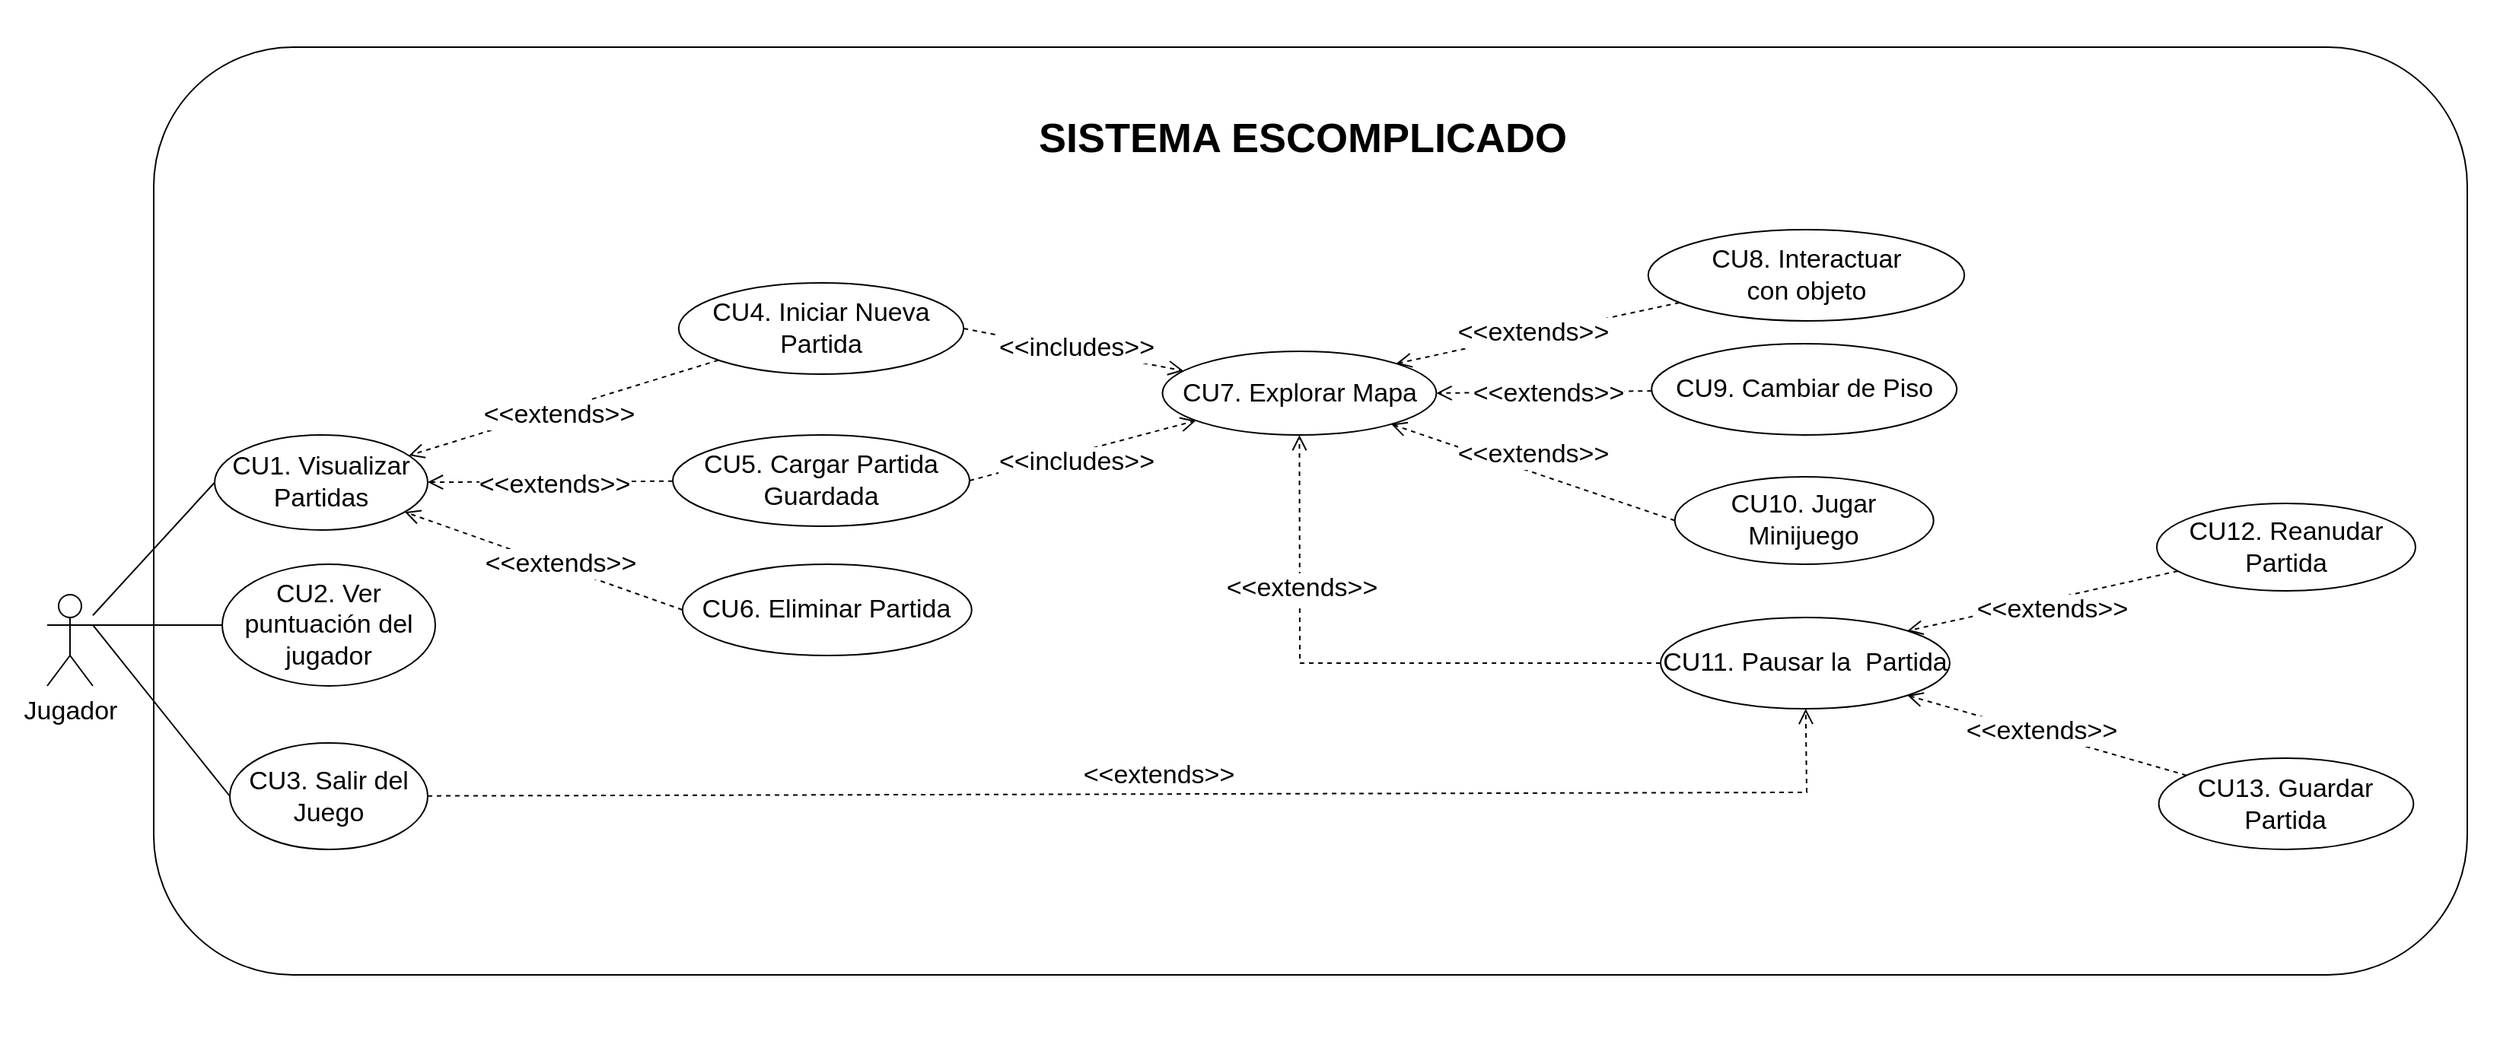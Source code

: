 <mxfile version="20.6.0" type="device"><diagram id="j1JL2_GwRCgbURn_-ryr" name="Page-1"><mxGraphModel dx="969" dy="900" grid="1" gridSize="10" guides="1" tooltips="1" connect="1" arrows="1" fold="1" page="1" pageScale="1" pageWidth="827" pageHeight="1169" math="0" shadow="0"><root><mxCell id="0"/><mxCell id="1" parent="0"/><mxCell id="zd2__93lO0PDFVMj1kql-3" value="" style="rounded=0;whiteSpace=wrap;html=1;fontSize=17;labelBorderColor=#FFFFFF;strokeColor=#FFFFFF;" parent="1" vertex="1"><mxGeometry x="1060" y="120" width="1640" height="680" as="geometry"/></mxCell><mxCell id="zd2__93lO0PDFVMj1kql-4" value="" style="rounded=1;whiteSpace=wrap;html=1;fontSize=17;" parent="1" vertex="1"><mxGeometry x="1160" y="150" width="1520" height="610" as="geometry"/></mxCell><mxCell id="zd2__93lO0PDFVMj1kql-5" value="Jugador" style="shape=umlActor;verticalLabelPosition=bottom;verticalAlign=top;html=1;outlineConnect=0;fontSize=17;" parent="1" vertex="1"><mxGeometry x="1090" y="510" width="30" height="60" as="geometry"/></mxCell><mxCell id="zd2__93lO0PDFVMj1kql-7" value="CU1. Visualizar Partidas" style="ellipse;whiteSpace=wrap;html=1;fontSize=17;" parent="1" vertex="1"><mxGeometry x="1200" y="405" width="140" height="62.5" as="geometry"/></mxCell><mxCell id="zd2__93lO0PDFVMj1kql-9" value="CU3. Salir del Juego" style="ellipse;whiteSpace=wrap;html=1;fontSize=17;fillColor=#FFFFFF;strokeColor=#000000;" parent="1" vertex="1"><mxGeometry x="1210" y="607.5" width="130" height="70" as="geometry"/></mxCell><mxCell id="zd2__93lO0PDFVMj1kql-10" value="CU10. Jugar Minijuego" style="ellipse;whiteSpace=wrap;html=1;fontSize=17;" parent="1" vertex="1"><mxGeometry x="2159.36" y="432.5" width="170" height="57.5" as="geometry"/></mxCell><mxCell id="zd2__93lO0PDFVMj1kql-11" value="CU8. Interactuar &lt;br&gt;con objeto" style="ellipse;whiteSpace=wrap;html=1;fontSize=17;" parent="1" vertex="1"><mxGeometry x="2141.86" y="270" width="207.76" height="60" as="geometry"/></mxCell><mxCell id="zd2__93lO0PDFVMj1kql-12" value="CU5. Cargar Partida Guardada" style="ellipse;whiteSpace=wrap;html=1;fontSize=17;" parent="1" vertex="1"><mxGeometry x="1501" y="405" width="195" height="60" as="geometry"/></mxCell><mxCell id="zd2__93lO0PDFVMj1kql-13" value="CU6. Eliminar Partida" style="ellipse;whiteSpace=wrap;html=1;fontSize=17;" parent="1" vertex="1"><mxGeometry x="1507.39" y="490" width="190" height="60" as="geometry"/></mxCell><mxCell id="zd2__93lO0PDFVMj1kql-14" value="CU9. Cambiar de Piso" style="ellipse;whiteSpace=wrap;html=1;fontSize=17;" parent="1" vertex="1"><mxGeometry x="2144.1" y="345" width="200.52" height="60" as="geometry"/></mxCell><mxCell id="zd2__93lO0PDFVMj1kql-15" value="CU11. Pausar la&amp;nbsp; Partida" style="ellipse;whiteSpace=wrap;html=1;fontSize=17;fillColor=#FFFFFF;strokeColor=#000000;" parent="1" vertex="1"><mxGeometry x="2150" y="525" width="190" height="60" as="geometry"/></mxCell><mxCell id="zd2__93lO0PDFVMj1kql-16" value="CU12. Reanudar Partida" style="ellipse;whiteSpace=wrap;html=1;fontSize=17;fillColor=#FFFFFF;strokeColor=#000000;" parent="1" vertex="1"><mxGeometry x="2476" y="450" width="170" height="57.5" as="geometry"/></mxCell><mxCell id="zd2__93lO0PDFVMj1kql-17" value="CU13. Guardar Partida" style="ellipse;whiteSpace=wrap;html=1;fontSize=17;fillColor=#FFFFFF;strokeColor=#000000;" parent="1" vertex="1"><mxGeometry x="2477.31" y="617.5" width="167.38" height="60" as="geometry"/></mxCell><mxCell id="zd2__93lO0PDFVMj1kql-21" value="" style="endArrow=none;html=1;rounded=0;fontSize=17;entryX=0;entryY=0.5;entryDx=0;entryDy=0;" parent="1" source="zd2__93lO0PDFVMj1kql-5" target="zd2__93lO0PDFVMj1kql-7" edge="1"><mxGeometry width="50" height="50" relative="1" as="geometry"><mxPoint x="1150" y="380.792" as="sourcePoint"/><mxPoint x="1304.179" y="363.235" as="targetPoint"/></mxGeometry></mxCell><mxCell id="zd2__93lO0PDFVMj1kql-22" value="" style="endArrow=none;html=1;rounded=0;fontSize=17;entryX=0;entryY=0.5;entryDx=0;entryDy=0;exitX=1;exitY=0.333;exitDx=0;exitDy=0;exitPerimeter=0;" parent="1" source="zd2__93lO0PDFVMj1kql-5" target="zd2__93lO0PDFVMj1kql-9" edge="1"><mxGeometry width="50" height="50" relative="1" as="geometry"><mxPoint x="1150" y="387.62" as="sourcePoint"/><mxPoint x="1320.497" y="445.819" as="targetPoint"/></mxGeometry></mxCell><mxCell id="zd2__93lO0PDFVMj1kql-23" value="CU7. Explorar Mapa" style="ellipse;whiteSpace=wrap;html=1;fontSize=17;" parent="1" vertex="1"><mxGeometry x="1822.72" y="350" width="180" height="55" as="geometry"/></mxCell><mxCell id="zd2__93lO0PDFVMj1kql-24" value="&amp;lt;&amp;lt;extends&amp;gt;&amp;gt;" style="html=1;verticalAlign=bottom;endArrow=open;dashed=1;endSize=8;rounded=0;fontSize=17;" parent="1" source="zd2__93lO0PDFVMj1kql-37" target="zd2__93lO0PDFVMj1kql-7" edge="1"><mxGeometry x="0.077" y="15" relative="1" as="geometry"><mxPoint x="1595.55" y="340" as="sourcePoint"/><mxPoint x="1540.0" y="359.609" as="targetPoint"/><mxPoint as="offset"/></mxGeometry></mxCell><mxCell id="zd2__93lO0PDFVMj1kql-26" value="&amp;lt;&amp;lt;extends&amp;gt;&amp;gt;" style="html=1;verticalAlign=bottom;endArrow=open;dashed=1;endSize=8;rounded=0;fontSize=17;" parent="1" source="zd2__93lO0PDFVMj1kql-12" target="zd2__93lO0PDFVMj1kql-7" edge="1"><mxGeometry x="-0.031" y="14" relative="1" as="geometry"><mxPoint x="1595.55" y="435" as="sourcePoint"/><mxPoint x="1565.55" y="383.75" as="targetPoint"/><mxPoint as="offset"/></mxGeometry></mxCell><mxCell id="zd2__93lO0PDFVMj1kql-27" value="&amp;lt;&amp;lt;extends&amp;gt;&amp;gt;" style="html=1;verticalAlign=bottom;endArrow=open;dashed=1;endSize=8;rounded=0;fontSize=17;exitX=0;exitY=0.5;exitDx=0;exitDy=0;" parent="1" source="zd2__93lO0PDFVMj1kql-13" target="zd2__93lO0PDFVMj1kql-7" edge="1"><mxGeometry x="-0.145" y="9" relative="1" as="geometry"><mxPoint x="1631.065" y="489.067" as="sourcePoint"/><mxPoint x="1545.047" y="405.847" as="targetPoint"/><Array as="points"/><mxPoint y="1" as="offset"/></mxGeometry></mxCell><mxCell id="zd2__93lO0PDFVMj1kql-28" value="&amp;lt;&amp;lt;extends&amp;gt;&amp;gt;" style="html=1;verticalAlign=bottom;endArrow=open;dashed=1;endSize=8;rounded=0;fontSize=17;exitX=0;exitY=0.5;exitDx=0;exitDy=0;" parent="1" source="zd2__93lO0PDFVMj1kql-10" target="zd2__93lO0PDFVMj1kql-23" edge="1"><mxGeometry relative="1" as="geometry"><mxPoint x="1988.24" y="340" as="sourcePoint"/><mxPoint x="2058.24" y="360" as="targetPoint"/></mxGeometry></mxCell><mxCell id="zd2__93lO0PDFVMj1kql-30" value="&amp;lt;&amp;lt;extends&amp;gt;&amp;gt;" style="html=1;verticalAlign=bottom;endArrow=open;dashed=1;endSize=8;rounded=0;fontSize=17;entryX=0.5;entryY=1;entryDx=0;entryDy=0;" parent="1" source="zd2__93lO0PDFVMj1kql-15" target="zd2__93lO0PDFVMj1kql-23" edge="1"><mxGeometry x="0.413" y="-1" relative="1" as="geometry"><mxPoint x="2098.24" y="400" as="sourcePoint"/><mxPoint x="2055.999" y="408.655" as="targetPoint"/><Array as="points"><mxPoint x="1913" y="555"/></Array><mxPoint as="offset"/></mxGeometry></mxCell><mxCell id="zd2__93lO0PDFVMj1kql-32" value="&amp;lt;&amp;lt;extends&amp;gt;&amp;gt;" style="html=1;verticalAlign=bottom;endArrow=open;dashed=1;endSize=8;rounded=0;fontSize=17;entryX=1;entryY=1;entryDx=0;entryDy=0;" parent="1" source="zd2__93lO0PDFVMj1kql-17" target="zd2__93lO0PDFVMj1kql-15" edge="1"><mxGeometry x="0.018" y="10" relative="1" as="geometry"><mxPoint x="2252.869" y="507.494" as="sourcePoint"/><mxPoint x="2346" y="620" as="targetPoint"/><mxPoint as="offset"/></mxGeometry></mxCell><mxCell id="zd2__93lO0PDFVMj1kql-33" value="&amp;lt;&amp;lt;extends&amp;gt;&amp;gt;" style="html=1;verticalAlign=bottom;endArrow=open;dashed=1;endSize=8;rounded=0;fontSize=17;" parent="1" source="zd2__93lO0PDFVMj1kql-9" target="zd2__93lO0PDFVMj1kql-15" edge="1"><mxGeometry relative="1" as="geometry"><mxPoint x="1749.999" y="545.001" as="sourcePoint"/><mxPoint x="1817.066" y="534.68" as="targetPoint"/><Array as="points"><mxPoint x="2246" y="640"/></Array></mxGeometry></mxCell><mxCell id="zd2__93lO0PDFVMj1kql-35" value="&amp;lt;&amp;lt;includes&amp;gt;&amp;gt;" style="html=1;verticalAlign=bottom;endArrow=open;dashed=1;endSize=8;rounded=0;fontSize=17;exitX=1;exitY=0.5;exitDx=0;exitDy=0;" parent="1" source="zd2__93lO0PDFVMj1kql-12" target="zd2__93lO0PDFVMj1kql-23" edge="1"><mxGeometry x="-0.12" y="-18" relative="1" as="geometry"><mxPoint x="1745.999" y="395.887" as="sourcePoint"/><mxPoint x="1728.384" y="384.782" as="targetPoint"/><mxPoint as="offset"/></mxGeometry></mxCell><mxCell id="zd2__93lO0PDFVMj1kql-36" value="SISTEMA ESCOMPLICADO" style="text;html=1;strokeColor=none;fillColor=none;align=center;verticalAlign=middle;whiteSpace=wrap;rounded=0;fontSize=27;fontStyle=1" parent="1" vertex="1"><mxGeometry x="1479.62" y="140" width="870" height="140" as="geometry"/></mxCell><mxCell id="zd2__93lO0PDFVMj1kql-37" value="CU4. Iniciar Nueva Partida" style="ellipse;whiteSpace=wrap;html=1;fontSize=17;" parent="1" vertex="1"><mxGeometry x="1504.89" y="305" width="187.22" height="60" as="geometry"/></mxCell><mxCell id="zd2__93lO0PDFVMj1kql-39" value="CU2. Ver puntuación del jugador" style="ellipse;whiteSpace=wrap;html=1;fontSize=17;" parent="1" vertex="1"><mxGeometry x="1205" y="490" width="140" height="80" as="geometry"/></mxCell><mxCell id="zd2__93lO0PDFVMj1kql-53" value="" style="endArrow=none;html=1;rounded=0;fontSize=17;entryX=0;entryY=0.5;entryDx=0;entryDy=0;exitX=1;exitY=0.333;exitDx=0;exitDy=0;exitPerimeter=0;" parent="1" source="zd2__93lO0PDFVMj1kql-5" target="zd2__93lO0PDFVMj1kql-39" edge="1"><mxGeometry width="50" height="50" relative="1" as="geometry"><mxPoint x="1150" y="374.224" as="sourcePoint"/><mxPoint x="1280" y="302.5" as="targetPoint"/></mxGeometry></mxCell><mxCell id="x3HPUEKJHB-1Enm78umK-20" value="&amp;lt;&amp;lt;extends&amp;gt;&amp;gt;" style="html=1;verticalAlign=bottom;endArrow=open;dashed=1;endSize=8;rounded=0;fontSize=17;entryX=1;entryY=0;entryDx=0;entryDy=0;" parent="1" source="zd2__93lO0PDFVMj1kql-16" target="zd2__93lO0PDFVMj1kql-15" edge="1"><mxGeometry x="-0.018" y="19" relative="1" as="geometry"><mxPoint x="2394.51" y="539.905" as="sourcePoint"/><mxPoint x="2356" y="500" as="targetPoint"/><mxPoint as="offset"/></mxGeometry></mxCell><mxCell id="oxSIdh_HiKi86oVJNt8Q-2" value="&amp;lt;&amp;lt;extends&amp;gt;&amp;gt;" style="html=1;verticalAlign=bottom;endArrow=open;dashed=1;endSize=8;rounded=0;fontSize=17;entryX=1;entryY=0.5;entryDx=0;entryDy=0;" parent="1" source="zd2__93lO0PDFVMj1kql-14" target="zd2__93lO0PDFVMj1kql-23" edge="1"><mxGeometry x="-0.034" y="13" relative="1" as="geometry"><mxPoint x="2152.667" y="422.473" as="sourcePoint"/><mxPoint x="2086.175" y="390.928" as="targetPoint"/><mxPoint as="offset"/></mxGeometry></mxCell><mxCell id="oxSIdh_HiKi86oVJNt8Q-3" value="&amp;lt;&amp;lt;extends&amp;gt;&amp;gt;" style="html=1;verticalAlign=bottom;endArrow=open;dashed=1;endSize=8;rounded=0;fontSize=17;entryX=1;entryY=0;entryDx=0;entryDy=0;" parent="1" source="zd2__93lO0PDFVMj1kql-11" target="zd2__93lO0PDFVMj1kql-23" edge="1"><mxGeometry x="0.063" y="11" relative="1" as="geometry"><mxPoint x="2162.667" y="432.473" as="sourcePoint"/><mxPoint x="2068.068" y="383.391" as="targetPoint"/><mxPoint as="offset"/></mxGeometry></mxCell><mxCell id="b_XDwLRuEGT1-3DRL3FP-1" value="&amp;lt;&amp;lt;includes&amp;gt;&amp;gt;" style="html=1;verticalAlign=bottom;endArrow=open;dashed=1;endSize=8;rounded=0;fontSize=17;exitX=1;exitY=0.5;exitDx=0;exitDy=0;" parent="1" source="zd2__93lO0PDFVMj1kql-37" target="zd2__93lO0PDFVMj1kql-23" edge="1"><mxGeometry x="0.051" y="-11" relative="1" as="geometry"><mxPoint x="1706" y="370" as="sourcePoint"/><mxPoint x="1623.123" y="355.454" as="targetPoint"/><mxPoint as="offset"/></mxGeometry></mxCell></root></mxGraphModel></diagram></mxfile>